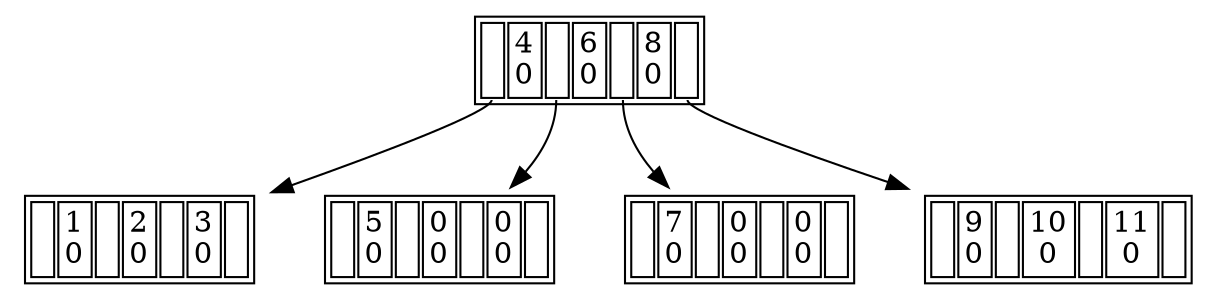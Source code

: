 digraph G{
node0x7f8fb4402b20 [
shape=plaintext label = < <table border='1' cellborder='1'>
<tr><td port='port0'> </td><td>4<br/>0</td><td port='port1'> </td><td>6<br/>0</td><td port='port2'> </td><td>8<br/>0</td><td port='port3'> </td>
</tr></table> >]
node0x7f8fb4402b20:port0 -> node0x7f8fb4402a20
node0x7f8fb4402a20 [
shape=plaintext label = < <table border='1' cellborder='1'>
<tr><td port='port0'> </td><td>1<br/>0</td><td port='port1'> </td><td>2<br/>0</td><td port='port2'> </td><td>3<br/>0</td><td port='port3'> </td>
</tr></table> >]
node0x7f8fb4402b20:port1 -> node0x7f8fb4402aa0
node0x7f8fb4402aa0 [
shape=plaintext label = < <table border='1' cellborder='1'>
<tr><td port='port0'> </td><td>5<br/>0</td><td port='port1'> </td><td>0<br/>0</td><td port='port2'> </td><td>0<br/>0</td><td port='port3'> </td>
</tr></table> >]
node0x7f8fb4402b20:port2 -> node0x7f8fb4402ba0
node0x7f8fb4402ba0 [
shape=plaintext label = < <table border='1' cellborder='1'>
<tr><td port='port0'> </td><td>7<br/>0</td><td port='port1'> </td><td>0<br/>0</td><td port='port2'> </td><td>0<br/>0</td><td port='port3'> </td>
</tr></table> >]
node0x7f8fb4402b20:port3 -> node0x7f8fb4402c20
node0x7f8fb4402c20 [
shape=plaintext label = < <table border='1' cellborder='1'>
<tr><td port='port0'> </td><td>9<br/>0</td><td port='port1'> </td><td>10<br/>0</td><td port='port2'> </td><td>11<br/>0</td><td port='port3'> </td>
</tr></table> >]
}